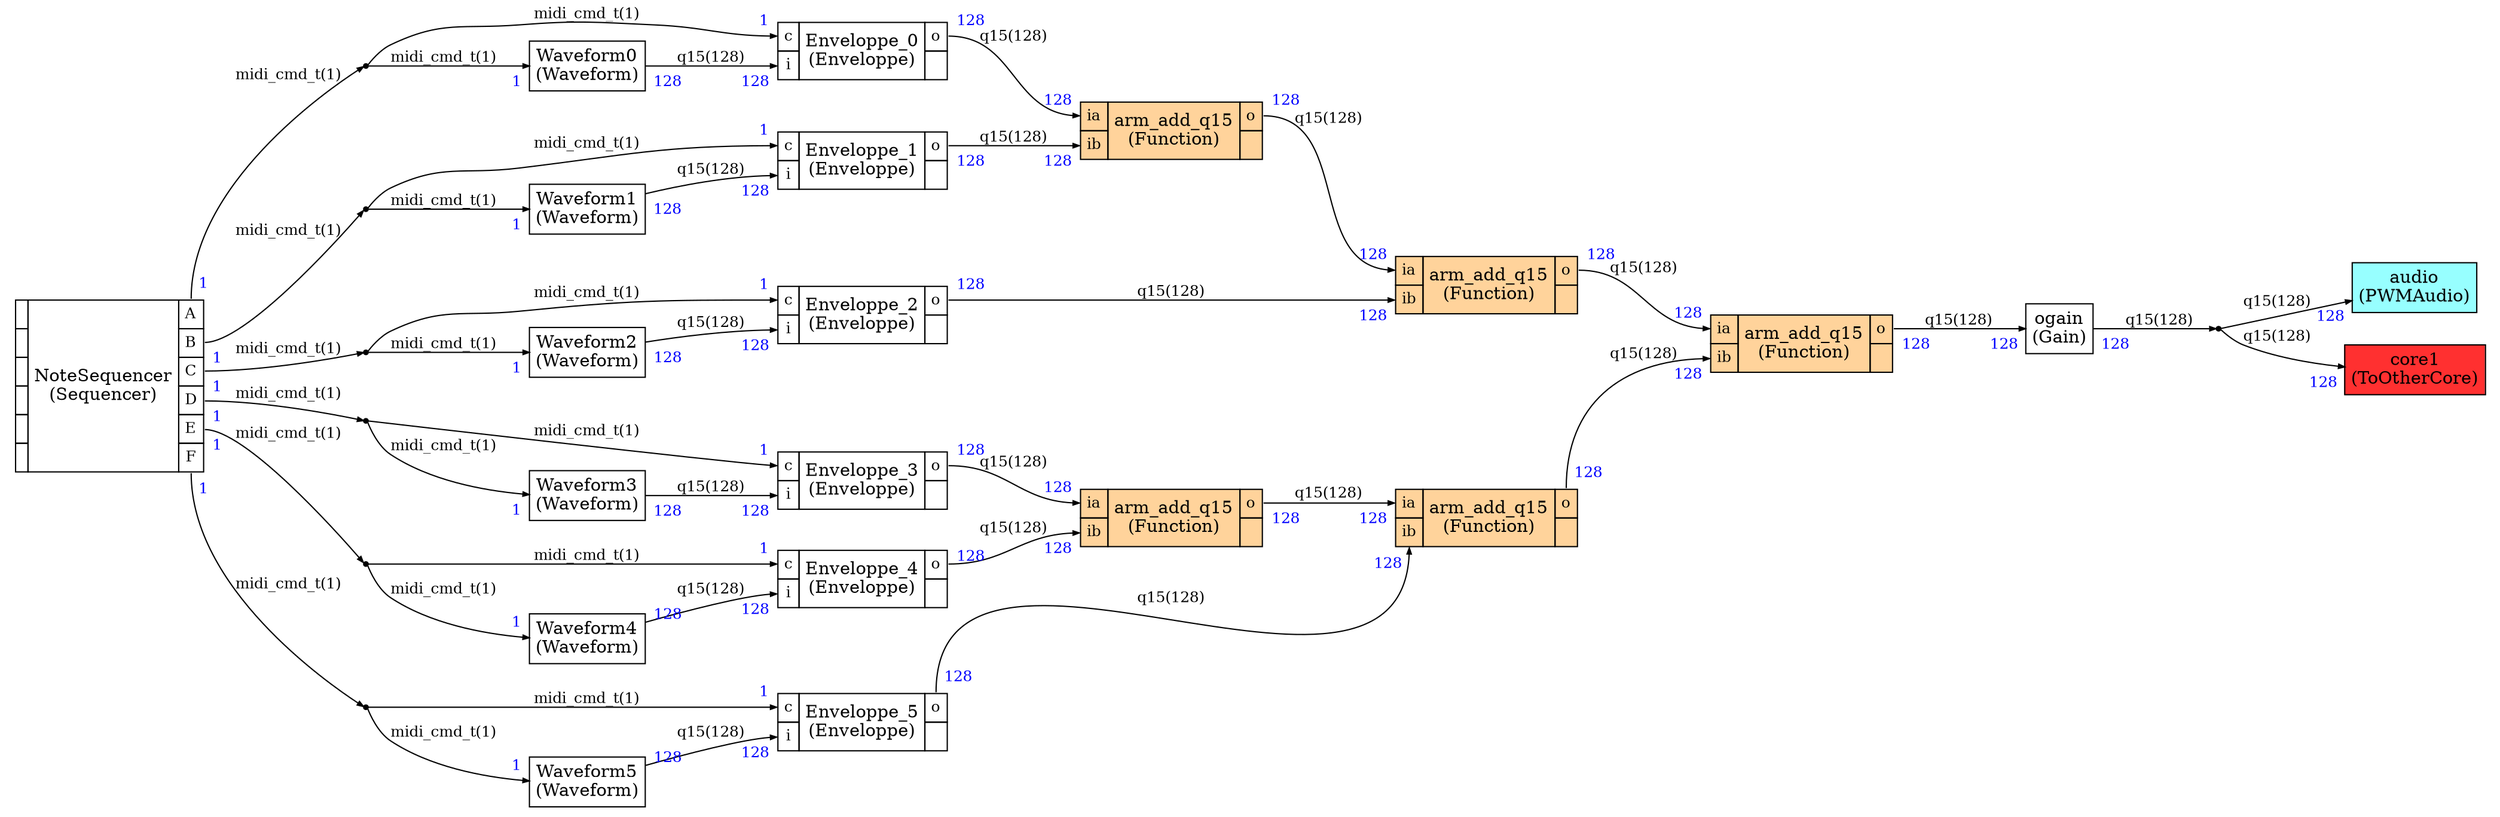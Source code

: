 



digraph structs {
    bgcolor = "white"
    node [shape=plaintext,color="black",fontcolor="black",fontname="Times-Roman"]
    rankdir=LR
    edge [arrowsize="0.5",color="black",fontcolor="black",fontname="Times-Roman"]



Enveloppe_0 [label=<
<TABLE color="black" bgcolor="None" BORDER="0" CELLBORDER="1" CELLSPACING="0" CELLPADDING="4">
  <TR>
    <TD PORT="c"><FONT POINT-SIZE="12.0" COLOR="black">c</FONT></TD>
    <TD ALIGN="CENTER" ROWSPAN="2"><FONT COLOR="black" POINT-SIZE="14.0">Enveloppe_0<BR/>(Enveloppe)</FONT></TD>
    <TD PORT="o"><FONT POINT-SIZE="12.0" COLOR="black">o</FONT></TD>
  </TR>
<TR>
<TD PORT="i"><FONT POINT-SIZE="12.0" COLOR="black">i</FONT></TD>

 
<TD></TD></TR>

</TABLE>>];


Enveloppe_1 [label=<
<TABLE color="black" bgcolor="None" BORDER="0" CELLBORDER="1" CELLSPACING="0" CELLPADDING="4">
  <TR>
    <TD PORT="c"><FONT POINT-SIZE="12.0" COLOR="black">c</FONT></TD>
    <TD ALIGN="CENTER" ROWSPAN="2"><FONT COLOR="black" POINT-SIZE="14.0">Enveloppe_1<BR/>(Enveloppe)</FONT></TD>
    <TD PORT="o"><FONT POINT-SIZE="12.0" COLOR="black">o</FONT></TD>
  </TR>
<TR>
<TD PORT="i"><FONT POINT-SIZE="12.0" COLOR="black">i</FONT></TD>

 
<TD></TD></TR>

</TABLE>>];


Enveloppe_2 [label=<
<TABLE color="black" bgcolor="None" BORDER="0" CELLBORDER="1" CELLSPACING="0" CELLPADDING="4">
  <TR>
    <TD PORT="c"><FONT POINT-SIZE="12.0" COLOR="black">c</FONT></TD>
    <TD ALIGN="CENTER" ROWSPAN="2"><FONT COLOR="black" POINT-SIZE="14.0">Enveloppe_2<BR/>(Enveloppe)</FONT></TD>
    <TD PORT="o"><FONT POINT-SIZE="12.0" COLOR="black">o</FONT></TD>
  </TR>
<TR>
<TD PORT="i"><FONT POINT-SIZE="12.0" COLOR="black">i</FONT></TD>

 
<TD></TD></TR>

</TABLE>>];


Enveloppe_3 [label=<
<TABLE color="black" bgcolor="None" BORDER="0" CELLBORDER="1" CELLSPACING="0" CELLPADDING="4">
  <TR>
    <TD PORT="c"><FONT POINT-SIZE="12.0" COLOR="black">c</FONT></TD>
    <TD ALIGN="CENTER" ROWSPAN="2"><FONT COLOR="black" POINT-SIZE="14.0">Enveloppe_3<BR/>(Enveloppe)</FONT></TD>
    <TD PORT="o"><FONT POINT-SIZE="12.0" COLOR="black">o</FONT></TD>
  </TR>
<TR>
<TD PORT="i"><FONT POINT-SIZE="12.0" COLOR="black">i</FONT></TD>

 
<TD></TD></TR>

</TABLE>>];


Enveloppe_4 [label=<
<TABLE color="black" bgcolor="None" BORDER="0" CELLBORDER="1" CELLSPACING="0" CELLPADDING="4">
  <TR>
    <TD PORT="c"><FONT POINT-SIZE="12.0" COLOR="black">c</FONT></TD>
    <TD ALIGN="CENTER" ROWSPAN="2"><FONT COLOR="black" POINT-SIZE="14.0">Enveloppe_4<BR/>(Enveloppe)</FONT></TD>
    <TD PORT="o"><FONT POINT-SIZE="12.0" COLOR="black">o</FONT></TD>
  </TR>
<TR>
<TD PORT="i"><FONT POINT-SIZE="12.0" COLOR="black">i</FONT></TD>

 
<TD></TD></TR>

</TABLE>>];


Enveloppe_5 [label=<
<TABLE color="black" bgcolor="None" BORDER="0" CELLBORDER="1" CELLSPACING="0" CELLPADDING="4">
  <TR>
    <TD PORT="c"><FONT POINT-SIZE="12.0" COLOR="black">c</FONT></TD>
    <TD ALIGN="CENTER" ROWSPAN="2"><FONT COLOR="black" POINT-SIZE="14.0">Enveloppe_5<BR/>(Enveloppe)</FONT></TD>
    <TD PORT="o"><FONT POINT-SIZE="12.0" COLOR="black">o</FONT></TD>
  </TR>
<TR>
<TD PORT="i"><FONT POINT-SIZE="12.0" COLOR="black">i</FONT></TD>

 
<TD></TD></TR>

</TABLE>>];


NoteSequencer [label=<
<TABLE color="black" bgcolor="None" BORDER="0" CELLBORDER="1" CELLSPACING="0" CELLPADDING="4">
  <TR>
    <TD></TD>
    <TD ALIGN="CENTER" ROWSPAN="6"><FONT COLOR="black" POINT-SIZE="14.0">NoteSequencer<BR/>(Sequencer)</FONT></TD>
    <TD PORT="A"><FONT POINT-SIZE="12.0" COLOR="black">A</FONT></TD>
  </TR>
<TR>
 
<TD></TD>
<TD PORT="B"><FONT POINT-SIZE="12.0" COLOR="black">B</FONT></TD>
</TR><TR>
 
<TD></TD>
<TD PORT="C"><FONT POINT-SIZE="12.0" COLOR="black">C</FONT></TD>
</TR><TR>
 
<TD></TD>
<TD PORT="D"><FONT POINT-SIZE="12.0" COLOR="black">D</FONT></TD>
</TR><TR>
 
<TD></TD>
<TD PORT="E"><FONT POINT-SIZE="12.0" COLOR="black">E</FONT></TD>
</TR><TR>
 
<TD></TD>
<TD PORT="F"><FONT POINT-SIZE="12.0" COLOR="black">F</FONT></TD>
</TR>

</TABLE>>];

Waveform0 [label=<
<TABLE color="black" bgcolor="None" BORDER="0" CELLBORDER="1" CELLSPACING="0" CELLPADDING="4">
  <TR>
    <TD ALIGN="CENTER" PORT="i"><FONT COLOR="black" POINT-SIZE="14.0">Waveform0<BR/>(Waveform)</FONT></TD>
  </TR>
</TABLE>>];

Waveform1 [label=<
<TABLE color="black" bgcolor="None" BORDER="0" CELLBORDER="1" CELLSPACING="0" CELLPADDING="4">
  <TR>
    <TD ALIGN="CENTER" PORT="i"><FONT COLOR="black" POINT-SIZE="14.0">Waveform1<BR/>(Waveform)</FONT></TD>
  </TR>
</TABLE>>];

Waveform2 [label=<
<TABLE color="black" bgcolor="None" BORDER="0" CELLBORDER="1" CELLSPACING="0" CELLPADDING="4">
  <TR>
    <TD ALIGN="CENTER" PORT="i"><FONT COLOR="black" POINT-SIZE="14.0">Waveform2<BR/>(Waveform)</FONT></TD>
  </TR>
</TABLE>>];

Waveform3 [label=<
<TABLE color="black" bgcolor="None" BORDER="0" CELLBORDER="1" CELLSPACING="0" CELLPADDING="4">
  <TR>
    <TD ALIGN="CENTER" PORT="i"><FONT COLOR="black" POINT-SIZE="14.0">Waveform3<BR/>(Waveform)</FONT></TD>
  </TR>
</TABLE>>];

Waveform4 [label=<
<TABLE color="black" bgcolor="None" BORDER="0" CELLBORDER="1" CELLSPACING="0" CELLPADDING="4">
  <TR>
    <TD ALIGN="CENTER" PORT="i"><FONT COLOR="black" POINT-SIZE="14.0">Waveform4<BR/>(Waveform)</FONT></TD>
  </TR>
</TABLE>>];

Waveform5 [label=<
<TABLE color="black" bgcolor="None" BORDER="0" CELLBORDER="1" CELLSPACING="0" CELLPADDING="4">
  <TR>
    <TD ALIGN="CENTER" PORT="i"><FONT COLOR="black" POINT-SIZE="14.0">Waveform5<BR/>(Waveform)</FONT></TD>
  </TR>
</TABLE>>];


arm_add_q151 [label=<
<TABLE color="black" bgcolor="burlywood1" BORDER="0" CELLBORDER="1" CELLSPACING="0" CELLPADDING="4">
  <TR>
    <TD PORT="ia"><FONT POINT-SIZE="12.0" COLOR="black">ia</FONT></TD>
    <TD ALIGN="CENTER" ROWSPAN="2"><FONT COLOR="black" POINT-SIZE="14.0">arm_add_q15<BR/>(Function)</FONT></TD>
    <TD PORT="o"><FONT POINT-SIZE="12.0" COLOR="black">o</FONT></TD>
  </TR>
<TR>
<TD PORT="ib"><FONT POINT-SIZE="12.0" COLOR="black">ib</FONT></TD>

 
<TD></TD></TR>

</TABLE>>];


arm_add_q152 [label=<
<TABLE color="black" bgcolor="burlywood1" BORDER="0" CELLBORDER="1" CELLSPACING="0" CELLPADDING="4">
  <TR>
    <TD PORT="ia"><FONT POINT-SIZE="12.0" COLOR="black">ia</FONT></TD>
    <TD ALIGN="CENTER" ROWSPAN="2"><FONT COLOR="black" POINT-SIZE="14.0">arm_add_q15<BR/>(Function)</FONT></TD>
    <TD PORT="o"><FONT POINT-SIZE="12.0" COLOR="black">o</FONT></TD>
  </TR>
<TR>
<TD PORT="ib"><FONT POINT-SIZE="12.0" COLOR="black">ib</FONT></TD>

 
<TD></TD></TR>

</TABLE>>];


arm_add_q153 [label=<
<TABLE color="black" bgcolor="burlywood1" BORDER="0" CELLBORDER="1" CELLSPACING="0" CELLPADDING="4">
  <TR>
    <TD PORT="ia"><FONT POINT-SIZE="12.0" COLOR="black">ia</FONT></TD>
    <TD ALIGN="CENTER" ROWSPAN="2"><FONT COLOR="black" POINT-SIZE="14.0">arm_add_q15<BR/>(Function)</FONT></TD>
    <TD PORT="o"><FONT POINT-SIZE="12.0" COLOR="black">o</FONT></TD>
  </TR>
<TR>
<TD PORT="ib"><FONT POINT-SIZE="12.0" COLOR="black">ib</FONT></TD>

 
<TD></TD></TR>

</TABLE>>];


arm_add_q154 [label=<
<TABLE color="black" bgcolor="burlywood1" BORDER="0" CELLBORDER="1" CELLSPACING="0" CELLPADDING="4">
  <TR>
    <TD PORT="ia"><FONT POINT-SIZE="12.0" COLOR="black">ia</FONT></TD>
    <TD ALIGN="CENTER" ROWSPAN="2"><FONT COLOR="black" POINT-SIZE="14.0">arm_add_q15<BR/>(Function)</FONT></TD>
    <TD PORT="o"><FONT POINT-SIZE="12.0" COLOR="black">o</FONT></TD>
  </TR>
<TR>
<TD PORT="ib"><FONT POINT-SIZE="12.0" COLOR="black">ib</FONT></TD>

 
<TD></TD></TR>

</TABLE>>];


arm_add_q155 [label=<
<TABLE color="black" bgcolor="burlywood1" BORDER="0" CELLBORDER="1" CELLSPACING="0" CELLPADDING="4">
  <TR>
    <TD PORT="ia"><FONT POINT-SIZE="12.0" COLOR="black">ia</FONT></TD>
    <TD ALIGN="CENTER" ROWSPAN="2"><FONT COLOR="black" POINT-SIZE="14.0">arm_add_q15<BR/>(Function)</FONT></TD>
    <TD PORT="o"><FONT POINT-SIZE="12.0" COLOR="black">o</FONT></TD>
  </TR>
<TR>
<TD PORT="ib"><FONT POINT-SIZE="12.0" COLOR="black">ib</FONT></TD>

 
<TD></TD></TR>

</TABLE>>];

audio [label=<
<TABLE color="black" bgcolor="darkslategray1" BORDER="0" CELLBORDER="1" CELLSPACING="0" CELLPADDING="4">
  <TR>
    <TD ALIGN="CENTER" PORT="i"><FONT COLOR="black" POINT-SIZE="14.0">audio<BR/>(PWMAudio)</FONT></TD>
  </TR>
</TABLE>>];

core1 [label=<
<TABLE color="black" bgcolor="firebrick1" BORDER="0" CELLBORDER="1" CELLSPACING="0" CELLPADDING="4">
  <TR>
    <TD ALIGN="CENTER" PORT="i"><FONT COLOR="black" POINT-SIZE="14.0">core1<BR/>(ToOtherCore)</FONT></TD>
  </TR>
</TABLE>>];

dup0 [shape=point,label="dup0"]

dup1 [shape=point,label="dup1"]

dup2 [shape=point,label="dup2"]

dup3 [shape=point,label="dup3"]

dup4 [shape=point,label="dup4"]

dup5 [shape=point,label="dup5"]

dup6 [shape=point,label="dup6"]

ogain [label=<
<TABLE color="black" bgcolor="None" BORDER="0" CELLBORDER="1" CELLSPACING="0" CELLPADDING="4">
  <TR>
    <TD ALIGN="CENTER" PORT="i"><FONT COLOR="black" POINT-SIZE="14.0">ogain<BR/>(Gain)</FONT></TD>
  </TR>
</TABLE>>];



Waveform0:i -> Enveloppe_0:i [style="solid",color="black",fontsize="12.0",fontcolor="black",label=<q15(128)>
,headlabel=<<TABLE BORDER="0" CELLPADDING="4"><TR><TD><FONT COLOR="blue" POINT-SIZE="12.0" >128</FONT>
</TD></TR></TABLE>>
,taillabel=<<TABLE BORDER="0" CELLPADDING="4"><TR><TD><FONT COLOR="blue" POINT-SIZE="12.0" >128</FONT>
</TD></TR></TABLE>>]

Waveform1:i -> Enveloppe_1:i [style="solid",color="black",fontsize="12.0",fontcolor="black",label=<q15(128)>
,headlabel=<<TABLE BORDER="0" CELLPADDING="4"><TR><TD><FONT COLOR="blue" POINT-SIZE="12.0" >128</FONT>
</TD></TR></TABLE>>
,taillabel=<<TABLE BORDER="0" CELLPADDING="4"><TR><TD><FONT COLOR="blue" POINT-SIZE="12.0" >128</FONT>
</TD></TR></TABLE>>]

Waveform2:i -> Enveloppe_2:i [style="solid",color="black",fontsize="12.0",fontcolor="black",label=<q15(128)>
,headlabel=<<TABLE BORDER="0" CELLPADDING="4"><TR><TD><FONT COLOR="blue" POINT-SIZE="12.0" >128</FONT>
</TD></TR></TABLE>>
,taillabel=<<TABLE BORDER="0" CELLPADDING="4"><TR><TD><FONT COLOR="blue" POINT-SIZE="12.0" >128</FONT>
</TD></TR></TABLE>>]

Waveform3:i -> Enveloppe_3:i [style="solid",color="black",fontsize="12.0",fontcolor="black",label=<q15(128)>
,headlabel=<<TABLE BORDER="0" CELLPADDING="4"><TR><TD><FONT COLOR="blue" POINT-SIZE="12.0" >128</FONT>
</TD></TR></TABLE>>
,taillabel=<<TABLE BORDER="0" CELLPADDING="4"><TR><TD><FONT COLOR="blue" POINT-SIZE="12.0" >128</FONT>
</TD></TR></TABLE>>]

Waveform4:i -> Enveloppe_4:i [style="solid",color="black",fontsize="12.0",fontcolor="black",label=<q15(128)>
,headlabel=<<TABLE BORDER="0" CELLPADDING="4"><TR><TD><FONT COLOR="blue" POINT-SIZE="12.0" >128</FONT>
</TD></TR></TABLE>>
,taillabel=<<TABLE BORDER="0" CELLPADDING="4"><TR><TD><FONT COLOR="blue" POINT-SIZE="12.0" >128</FONT>
</TD></TR></TABLE>>]

Waveform5:i -> Enveloppe_5:i [style="solid",color="black",fontsize="12.0",fontcolor="black",label=<q15(128)>
,headlabel=<<TABLE BORDER="0" CELLPADDING="4"><TR><TD><FONT COLOR="blue" POINT-SIZE="12.0" >128</FONT>
</TD></TR></TABLE>>
,taillabel=<<TABLE BORDER="0" CELLPADDING="4"><TR><TD><FONT COLOR="blue" POINT-SIZE="12.0" >128</FONT>
</TD></TR></TABLE>>]

Enveloppe_0:o -> arm_add_q152:ia [style="solid",color="black",fontsize="12.0",fontcolor="black",label=<q15(128)>
,headlabel=<<TABLE BORDER="0" CELLPADDING="4"><TR><TD><FONT COLOR="blue" POINT-SIZE="12.0" >128</FONT>
</TD></TR></TABLE>>
,taillabel=<<TABLE BORDER="0" CELLPADDING="4"><TR><TD><FONT COLOR="blue" POINT-SIZE="12.0" >128</FONT>
</TD></TR></TABLE>>]

Enveloppe_1:o -> arm_add_q152:ib [style="solid",color="black",fontsize="12.0",fontcolor="black",label=<q15(128)>
,headlabel=<<TABLE BORDER="0" CELLPADDING="4"><TR><TD><FONT COLOR="blue" POINT-SIZE="12.0" >128</FONT>
</TD></TR></TABLE>>
,taillabel=<<TABLE BORDER="0" CELLPADDING="4"><TR><TD><FONT COLOR="blue" POINT-SIZE="12.0" >128</FONT>
</TD></TR></TABLE>>]

arm_add_q152:o -> arm_add_q153:ia [style="solid",color="black",fontsize="12.0",fontcolor="black",label=<q15(128)>
,headlabel=<<TABLE BORDER="0" CELLPADDING="4"><TR><TD><FONT COLOR="blue" POINT-SIZE="12.0" >128</FONT>
</TD></TR></TABLE>>
,taillabel=<<TABLE BORDER="0" CELLPADDING="4"><TR><TD><FONT COLOR="blue" POINT-SIZE="12.0" >128</FONT>
</TD></TR></TABLE>>]

Enveloppe_2:o -> arm_add_q153:ib [style="solid",color="black",fontsize="12.0",fontcolor="black",label=<q15(128)>
,headlabel=<<TABLE BORDER="0" CELLPADDING="4"><TR><TD><FONT COLOR="blue" POINT-SIZE="12.0" >128</FONT>
</TD></TR></TABLE>>
,taillabel=<<TABLE BORDER="0" CELLPADDING="4"><TR><TD><FONT COLOR="blue" POINT-SIZE="12.0" >128</FONT>
</TD></TR></TABLE>>]

Enveloppe_3:o -> arm_add_q154:ia [style="solid",color="black",fontsize="12.0",fontcolor="black",label=<q15(128)>
,headlabel=<<TABLE BORDER="0" CELLPADDING="4"><TR><TD><FONT COLOR="blue" POINT-SIZE="12.0" >128</FONT>
</TD></TR></TABLE>>
,taillabel=<<TABLE BORDER="0" CELLPADDING="4"><TR><TD><FONT COLOR="blue" POINT-SIZE="12.0" >128</FONT>
</TD></TR></TABLE>>]

Enveloppe_4:o -> arm_add_q154:ib [style="solid",color="black",fontsize="12.0",fontcolor="black",label=<q15(128)>
,headlabel=<<TABLE BORDER="0" CELLPADDING="4"><TR><TD><FONT COLOR="blue" POINT-SIZE="12.0" >128</FONT>
</TD></TR></TABLE>>
,taillabel=<<TABLE BORDER="0" CELLPADDING="4"><TR><TD><FONT COLOR="blue" POINT-SIZE="12.0" >128</FONT>
</TD></TR></TABLE>>]

arm_add_q154:o -> arm_add_q155:ia [style="solid",color="black",fontsize="12.0",fontcolor="black",label=<q15(128)>
,headlabel=<<TABLE BORDER="0" CELLPADDING="4"><TR><TD><FONT COLOR="blue" POINT-SIZE="12.0" >128</FONT>
</TD></TR></TABLE>>
,taillabel=<<TABLE BORDER="0" CELLPADDING="4"><TR><TD><FONT COLOR="blue" POINT-SIZE="12.0" >128</FONT>
</TD></TR></TABLE>>]

Enveloppe_5:o -> arm_add_q155:ib [style="solid",color="black",fontsize="12.0",fontcolor="black",label=<q15(128)>
,headlabel=<<TABLE BORDER="0" CELLPADDING="4"><TR><TD><FONT COLOR="blue" POINT-SIZE="12.0" >128</FONT>
</TD></TR></TABLE>>
,taillabel=<<TABLE BORDER="0" CELLPADDING="4"><TR><TD><FONT COLOR="blue" POINT-SIZE="12.0" >128</FONT>
</TD></TR></TABLE>>]

arm_add_q153:o -> arm_add_q151:ia [style="solid",color="black",fontsize="12.0",fontcolor="black",label=<q15(128)>
,headlabel=<<TABLE BORDER="0" CELLPADDING="4"><TR><TD><FONT COLOR="blue" POINT-SIZE="12.0" >128</FONT>
</TD></TR></TABLE>>
,taillabel=<<TABLE BORDER="0" CELLPADDING="4"><TR><TD><FONT COLOR="blue" POINT-SIZE="12.0" >128</FONT>
</TD></TR></TABLE>>]

arm_add_q155:o -> arm_add_q151:ib [style="solid",color="black",fontsize="12.0",fontcolor="black",label=<q15(128)>
,headlabel=<<TABLE BORDER="0" CELLPADDING="4"><TR><TD><FONT COLOR="blue" POINT-SIZE="12.0" >128</FONT>
</TD></TR></TABLE>>
,taillabel=<<TABLE BORDER="0" CELLPADDING="4"><TR><TD><FONT COLOR="blue" POINT-SIZE="12.0" >128</FONT>
</TD></TR></TABLE>>]

arm_add_q151:o -> ogain:i [style="solid",color="black",fontsize="12.0",fontcolor="black",label=<q15(128)>
,headlabel=<<TABLE BORDER="0" CELLPADDING="4"><TR><TD><FONT COLOR="blue" POINT-SIZE="12.0" >128</FONT>
</TD></TR></TABLE>>
,taillabel=<<TABLE BORDER="0" CELLPADDING="4"><TR><TD><FONT COLOR="blue" POINT-SIZE="12.0" >128</FONT>
</TD></TR></TABLE>>]

NoteSequencer:A ->  
dup0 [style="solid",color="black",fontsize="12.0",fontcolor="black",label=<midi_cmd_t(1)>

,taillabel=<<TABLE BORDER="0" CELLPADDING="4"><TR><TD><FONT COLOR="blue" POINT-SIZE="12.0" >1</FONT>
</TD></TR></TABLE>>]

 
dup0 -> Waveform0:i [style="solid",color="black",fontsize="12.0",fontcolor="black",label=<midi_cmd_t(1)>
,headlabel=<<TABLE BORDER="0" CELLPADDING="4"><TR><TD><FONT COLOR="blue" POINT-SIZE="12.0" >1</FONT>
</TD></TR></TABLE>>
]

 
dup0 -> Enveloppe_0:c [style="solid",color="black",fontsize="12.0",fontcolor="black",label=<midi_cmd_t(1)>
,headlabel=<<TABLE BORDER="0" CELLPADDING="4"><TR><TD><FONT COLOR="blue" POINT-SIZE="12.0" >1</FONT>
</TD></TR></TABLE>>
]

NoteSequencer:B ->  
dup1 [style="solid",color="black",fontsize="12.0",fontcolor="black",label=<midi_cmd_t(1)>

,taillabel=<<TABLE BORDER="0" CELLPADDING="4"><TR><TD><FONT COLOR="blue" POINT-SIZE="12.0" >1</FONT>
</TD></TR></TABLE>>]

 
dup1 -> Waveform1:i [style="solid",color="black",fontsize="12.0",fontcolor="black",label=<midi_cmd_t(1)>
,headlabel=<<TABLE BORDER="0" CELLPADDING="4"><TR><TD><FONT COLOR="blue" POINT-SIZE="12.0" >1</FONT>
</TD></TR></TABLE>>
]

 
dup1 -> Enveloppe_1:c [style="solid",color="black",fontsize="12.0",fontcolor="black",label=<midi_cmd_t(1)>
,headlabel=<<TABLE BORDER="0" CELLPADDING="4"><TR><TD><FONT COLOR="blue" POINT-SIZE="12.0" >1</FONT>
</TD></TR></TABLE>>
]

NoteSequencer:C ->  
dup2 [style="solid",color="black",fontsize="12.0",fontcolor="black",label=<midi_cmd_t(1)>

,taillabel=<<TABLE BORDER="0" CELLPADDING="4"><TR><TD><FONT COLOR="blue" POINT-SIZE="12.0" >1</FONT>
</TD></TR></TABLE>>]

 
dup2 -> Waveform2:i [style="solid",color="black",fontsize="12.0",fontcolor="black",label=<midi_cmd_t(1)>
,headlabel=<<TABLE BORDER="0" CELLPADDING="4"><TR><TD><FONT COLOR="blue" POINT-SIZE="12.0" >1</FONT>
</TD></TR></TABLE>>
]

 
dup2 -> Enveloppe_2:c [style="solid",color="black",fontsize="12.0",fontcolor="black",label=<midi_cmd_t(1)>
,headlabel=<<TABLE BORDER="0" CELLPADDING="4"><TR><TD><FONT COLOR="blue" POINT-SIZE="12.0" >1</FONT>
</TD></TR></TABLE>>
]

NoteSequencer:D ->  
dup3 [style="solid",color="black",fontsize="12.0",fontcolor="black",label=<midi_cmd_t(1)>

,taillabel=<<TABLE BORDER="0" CELLPADDING="4"><TR><TD><FONT COLOR="blue" POINT-SIZE="12.0" >1</FONT>
</TD></TR></TABLE>>]

 
dup3 -> Waveform3:i [style="solid",color="black",fontsize="12.0",fontcolor="black",label=<midi_cmd_t(1)>
,headlabel=<<TABLE BORDER="0" CELLPADDING="4"><TR><TD><FONT COLOR="blue" POINT-SIZE="12.0" >1</FONT>
</TD></TR></TABLE>>
]

 
dup3 -> Enveloppe_3:c [style="solid",color="black",fontsize="12.0",fontcolor="black",label=<midi_cmd_t(1)>
,headlabel=<<TABLE BORDER="0" CELLPADDING="4"><TR><TD><FONT COLOR="blue" POINT-SIZE="12.0" >1</FONT>
</TD></TR></TABLE>>
]

NoteSequencer:E ->  
dup4 [style="solid",color="black",fontsize="12.0",fontcolor="black",label=<midi_cmd_t(1)>

,taillabel=<<TABLE BORDER="0" CELLPADDING="4"><TR><TD><FONT COLOR="blue" POINT-SIZE="12.0" >1</FONT>
</TD></TR></TABLE>>]

 
dup4 -> Waveform4:i [style="solid",color="black",fontsize="12.0",fontcolor="black",label=<midi_cmd_t(1)>
,headlabel=<<TABLE BORDER="0" CELLPADDING="4"><TR><TD><FONT COLOR="blue" POINT-SIZE="12.0" >1</FONT>
</TD></TR></TABLE>>
]

 
dup4 -> Enveloppe_4:c [style="solid",color="black",fontsize="12.0",fontcolor="black",label=<midi_cmd_t(1)>
,headlabel=<<TABLE BORDER="0" CELLPADDING="4"><TR><TD><FONT COLOR="blue" POINT-SIZE="12.0" >1</FONT>
</TD></TR></TABLE>>
]

NoteSequencer:F ->  
dup5 [style="solid",color="black",fontsize="12.0",fontcolor="black",label=<midi_cmd_t(1)>

,taillabel=<<TABLE BORDER="0" CELLPADDING="4"><TR><TD><FONT COLOR="blue" POINT-SIZE="12.0" >1</FONT>
</TD></TR></TABLE>>]

 
dup5 -> Waveform5:i [style="solid",color="black",fontsize="12.0",fontcolor="black",label=<midi_cmd_t(1)>
,headlabel=<<TABLE BORDER="0" CELLPADDING="4"><TR><TD><FONT COLOR="blue" POINT-SIZE="12.0" >1</FONT>
</TD></TR></TABLE>>
]

 
dup5 -> Enveloppe_5:c [style="solid",color="black",fontsize="12.0",fontcolor="black",label=<midi_cmd_t(1)>
,headlabel=<<TABLE BORDER="0" CELLPADDING="4"><TR><TD><FONT COLOR="blue" POINT-SIZE="12.0" >1</FONT>
</TD></TR></TABLE>>
]

ogain:i ->  
dup6 [style="solid",color="black",fontsize="12.0",fontcolor="black",label=<q15(128)>

,taillabel=<<TABLE BORDER="0" CELLPADDING="4"><TR><TD><FONT COLOR="blue" POINT-SIZE="12.0" >128</FONT>
</TD></TR></TABLE>>]

 
dup6 -> audio:i [style="solid",color="black",fontsize="12.0",fontcolor="black",label=<q15(128)>
,headlabel=<<TABLE BORDER="0" CELLPADDING="4"><TR><TD><FONT COLOR="blue" POINT-SIZE="12.0" >128</FONT>
</TD></TR></TABLE>>
]

 
dup6 -> core1:i [style="solid",color="black",fontsize="12.0",fontcolor="black",label=<q15(128)>
,headlabel=<<TABLE BORDER="0" CELLPADDING="4"><TR><TD><FONT COLOR="blue" POINT-SIZE="12.0" >128</FONT>
</TD></TR></TABLE>>
]


}
